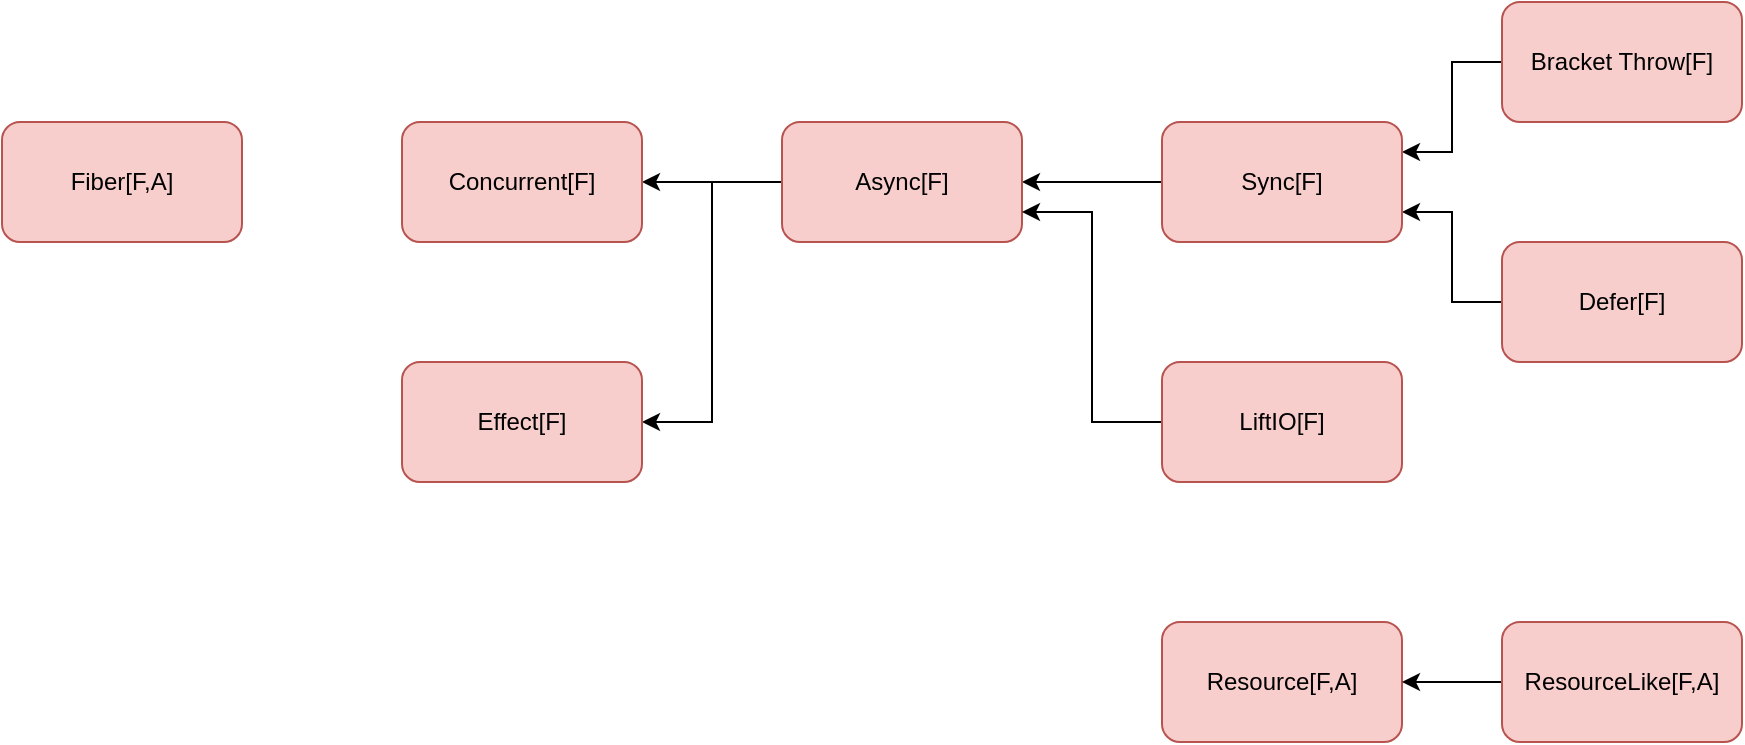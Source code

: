 <mxfile version="18.0.0" type="device"><diagram id="ihTLw-_pc3PqqodDgqrv" name="Page-1"><mxGraphModel dx="1933" dy="917" grid="1" gridSize="10" guides="1" tooltips="1" connect="1" arrows="1" fold="1" page="1" pageScale="1" pageWidth="827" pageHeight="1169" math="0" shadow="0"><root><mxCell id="0"/><mxCell id="1" parent="0"/><mxCell id="lrXDpncTdE-NCk7pBHoF-8" style="edgeStyle=orthogonalEdgeStyle;rounded=0;orthogonalLoop=1;jettySize=auto;html=1;exitX=0;exitY=0.5;exitDx=0;exitDy=0;entryX=1;entryY=0.75;entryDx=0;entryDy=0;" edge="1" parent="1" source="lrXDpncTdE-NCk7pBHoF-1" target="lrXDpncTdE-NCk7pBHoF-3"><mxGeometry relative="1" as="geometry"/></mxCell><mxCell id="lrXDpncTdE-NCk7pBHoF-1" value="Defer[F]" style="rounded=1;whiteSpace=wrap;html=1;fillColor=#f8cecc;strokeColor=#b85450;" vertex="1" parent="1"><mxGeometry x="490" y="240" width="120" height="60" as="geometry"/></mxCell><mxCell id="lrXDpncTdE-NCk7pBHoF-7" style="edgeStyle=orthogonalEdgeStyle;rounded=0;orthogonalLoop=1;jettySize=auto;html=1;exitX=0;exitY=0.5;exitDx=0;exitDy=0;entryX=1;entryY=0.25;entryDx=0;entryDy=0;" edge="1" parent="1" source="lrXDpncTdE-NCk7pBHoF-2" target="lrXDpncTdE-NCk7pBHoF-3"><mxGeometry relative="1" as="geometry"/></mxCell><mxCell id="lrXDpncTdE-NCk7pBHoF-2" value="Bracket Throw[F]" style="rounded=1;whiteSpace=wrap;html=1;fillColor=#f8cecc;strokeColor=#b85450;" vertex="1" parent="1"><mxGeometry x="490" y="120" width="120" height="60" as="geometry"/></mxCell><mxCell id="lrXDpncTdE-NCk7pBHoF-10" style="edgeStyle=orthogonalEdgeStyle;rounded=0;orthogonalLoop=1;jettySize=auto;html=1;exitX=0;exitY=0.5;exitDx=0;exitDy=0;entryX=1;entryY=0.5;entryDx=0;entryDy=0;" edge="1" parent="1" source="lrXDpncTdE-NCk7pBHoF-3" target="lrXDpncTdE-NCk7pBHoF-5"><mxGeometry relative="1" as="geometry"/></mxCell><mxCell id="lrXDpncTdE-NCk7pBHoF-3" value="Sync[F]" style="rounded=1;whiteSpace=wrap;html=1;fillColor=#f8cecc;strokeColor=#b85450;" vertex="1" parent="1"><mxGeometry x="320" y="180" width="120" height="60" as="geometry"/></mxCell><mxCell id="lrXDpncTdE-NCk7pBHoF-14" style="edgeStyle=orthogonalEdgeStyle;rounded=0;orthogonalLoop=1;jettySize=auto;html=1;exitX=0;exitY=0.5;exitDx=0;exitDy=0;entryX=1;entryY=0.5;entryDx=0;entryDy=0;" edge="1" parent="1" source="lrXDpncTdE-NCk7pBHoF-5" target="lrXDpncTdE-NCk7pBHoF-11"><mxGeometry relative="1" as="geometry"/></mxCell><mxCell id="lrXDpncTdE-NCk7pBHoF-16" style="edgeStyle=orthogonalEdgeStyle;rounded=0;orthogonalLoop=1;jettySize=auto;html=1;exitX=0;exitY=0.5;exitDx=0;exitDy=0;entryX=1;entryY=0.5;entryDx=0;entryDy=0;" edge="1" parent="1" source="lrXDpncTdE-NCk7pBHoF-5" target="lrXDpncTdE-NCk7pBHoF-12"><mxGeometry relative="1" as="geometry"/></mxCell><mxCell id="lrXDpncTdE-NCk7pBHoF-5" value="Async[F]" style="rounded=1;whiteSpace=wrap;html=1;fillColor=#f8cecc;strokeColor=#b85450;" vertex="1" parent="1"><mxGeometry x="130" y="180" width="120" height="60" as="geometry"/></mxCell><mxCell id="lrXDpncTdE-NCk7pBHoF-9" style="edgeStyle=orthogonalEdgeStyle;rounded=0;orthogonalLoop=1;jettySize=auto;html=1;exitX=0;exitY=0.5;exitDx=0;exitDy=0;entryX=1;entryY=0.75;entryDx=0;entryDy=0;" edge="1" parent="1" source="lrXDpncTdE-NCk7pBHoF-6" target="lrXDpncTdE-NCk7pBHoF-5"><mxGeometry relative="1" as="geometry"/></mxCell><mxCell id="lrXDpncTdE-NCk7pBHoF-6" value="LiftIO[F]" style="rounded=1;whiteSpace=wrap;html=1;fillColor=#f8cecc;strokeColor=#b85450;" vertex="1" parent="1"><mxGeometry x="320" y="300" width="120" height="60" as="geometry"/></mxCell><mxCell id="lrXDpncTdE-NCk7pBHoF-11" value="Concurrent[F]" style="rounded=1;whiteSpace=wrap;html=1;fillColor=#f8cecc;strokeColor=#b85450;" vertex="1" parent="1"><mxGeometry x="-60" y="180" width="120" height="60" as="geometry"/></mxCell><mxCell id="lrXDpncTdE-NCk7pBHoF-12" value="Effect[F]" style="rounded=1;whiteSpace=wrap;html=1;fillColor=#f8cecc;strokeColor=#b85450;" vertex="1" parent="1"><mxGeometry x="-60" y="300" width="120" height="60" as="geometry"/></mxCell><mxCell id="lrXDpncTdE-NCk7pBHoF-17" value="Fiber[F,A]" style="rounded=1;whiteSpace=wrap;html=1;fillColor=#f8cecc;strokeColor=#b85450;" vertex="1" parent="1"><mxGeometry x="-260" y="180" width="120" height="60" as="geometry"/></mxCell><mxCell id="lrXDpncTdE-NCk7pBHoF-18" value="Resource[F,A]" style="rounded=1;whiteSpace=wrap;html=1;fillColor=#f8cecc;strokeColor=#b85450;" vertex="1" parent="1"><mxGeometry x="320" y="430" width="120" height="60" as="geometry"/></mxCell><mxCell id="lrXDpncTdE-NCk7pBHoF-20" style="edgeStyle=orthogonalEdgeStyle;rounded=0;orthogonalLoop=1;jettySize=auto;html=1;exitX=0;exitY=0.5;exitDx=0;exitDy=0;entryX=1;entryY=0.5;entryDx=0;entryDy=0;" edge="1" parent="1" source="lrXDpncTdE-NCk7pBHoF-19" target="lrXDpncTdE-NCk7pBHoF-18"><mxGeometry relative="1" as="geometry"/></mxCell><mxCell id="lrXDpncTdE-NCk7pBHoF-19" value="ResourceLike[F,A]" style="rounded=1;whiteSpace=wrap;html=1;fillColor=#f8cecc;strokeColor=#b85450;" vertex="1" parent="1"><mxGeometry x="490" y="430" width="120" height="60" as="geometry"/></mxCell></root></mxGraphModel></diagram></mxfile>